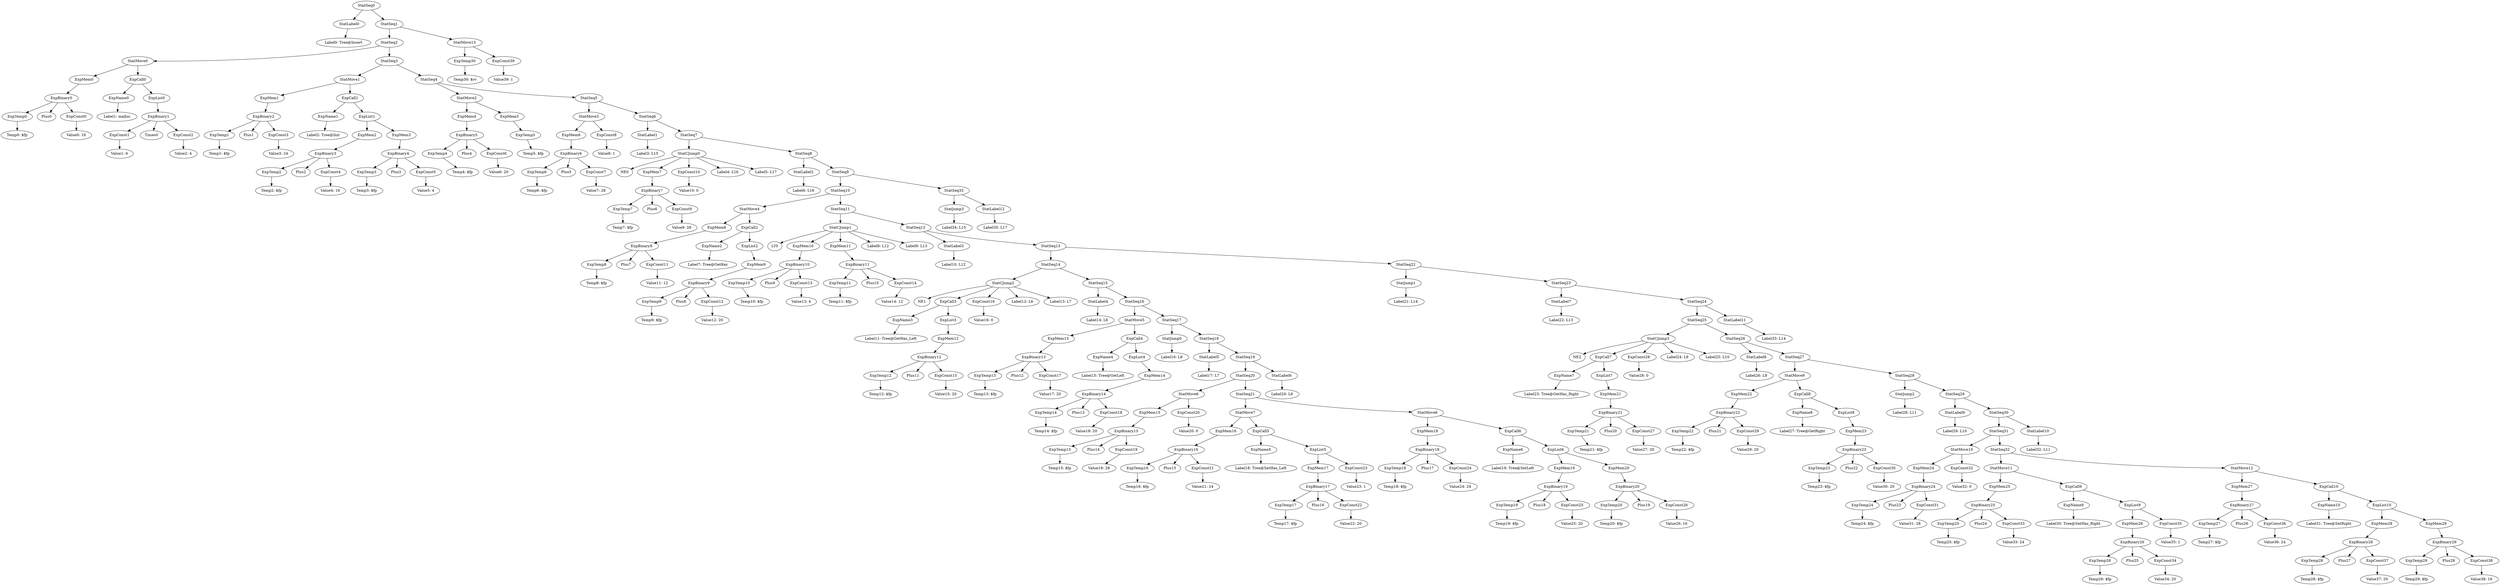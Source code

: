 digraph {
	ordering = out;
	ExpConst39 -> "Value39: 1";
	StatMove13 -> ExpTemp30;
	StatMove13 -> ExpConst39;
	ExpTemp30 -> "Temp30: $rv";
	StatJump3 -> "Label34: L15";
	StatSeq9 -> StatSeq10;
	StatSeq9 -> StatSeq33;
	StatLabel11 -> "Label33: L14";
	StatSeq24 -> StatSeq25;
	StatSeq24 -> StatLabel11;
	StatLabel10 -> "Label32: L11";
	StatSeq1 -> StatSeq2;
	StatSeq1 -> StatMove13;
	StatSeq30 -> StatSeq31;
	StatSeq30 -> StatLabel10;
	ExpMem29 -> ExpBinary29;
	ExpConst38 -> "Value38: 16";
	ExpTemp29 -> "Temp29: $fp";
	ExpList10 -> ExpMem28;
	ExpList10 -> ExpMem29;
	ExpConst37 -> "Value37: 20";
	ExpBinary28 -> ExpTemp28;
	ExpBinary28 -> Plus27;
	ExpBinary28 -> ExpConst37;
	ExpName10 -> "Label31: Tree@SetRight";
	StatMove12 -> ExpMem27;
	StatMove12 -> ExpCall10;
	ExpMem27 -> ExpBinary27;
	ExpTemp27 -> "Temp27: $fp";
	ExpConst35 -> "Value35: 1";
	ExpCall10 -> ExpName10;
	ExpCall10 -> ExpList10;
	ExpMem26 -> ExpBinary26;
	ExpBinary26 -> ExpTemp26;
	ExpBinary26 -> Plus25;
	ExpBinary26 -> ExpConst34;
	ExpTemp26 -> "Temp26: $fp";
	ExpBinary13 -> ExpTemp13;
	ExpBinary13 -> Plus12;
	ExpBinary13 -> ExpConst17;
	ExpBinary23 -> ExpTemp23;
	ExpBinary23 -> Plus22;
	ExpBinary23 -> ExpConst30;
	ExpList3 -> ExpMem12;
	ExpMem12 -> ExpBinary12;
	ExpList7 -> ExpMem21;
	ExpMem11 -> ExpBinary11;
	StatMove11 -> ExpMem25;
	StatMove11 -> ExpCall9;
	ExpMem10 -> ExpBinary10;
	ExpTemp10 -> "Temp10: $fp";
	ExpCall6 -> ExpName6;
	ExpCall6 -> ExpList6;
	ExpConst30 -> "Value30: 20";
	ExpTemp13 -> "Temp13: $fp";
	ExpBinary10 -> ExpTemp10;
	ExpBinary10 -> Plus9;
	ExpBinary10 -> ExpConst13;
	ExpConst34 -> "Value34: 20";
	StatCJump1 -> LT0;
	StatCJump1 -> ExpMem10;
	StatCJump1 -> ExpMem11;
	StatCJump1 -> "Label8: L12";
	StatCJump1 -> "Label9: L13";
	ExpCall3 -> ExpName3;
	ExpCall3 -> ExpList3;
	ExpConst25 -> "Value25: 20";
	ExpList2 -> ExpMem9;
	ExpTemp22 -> "Temp22: $fp";
	ExpCall4 -> ExpName4;
	ExpCall4 -> ExpList4;
	ExpConst11 -> "Value11: 12";
	StatLabel2 -> "Label6: L16";
	ExpConst14 -> "Value14: 12";
	ExpConst9 -> "Value9: 28";
	StatMove5 -> ExpMem13;
	StatMove5 -> ExpCall4;
	ExpName5 -> "Label18: Tree@SetHas_Left";
	ExpName2 -> "Label7: Tree@GetKey";
	StatSeq7 -> StatCJump0;
	StatSeq7 -> StatSeq8;
	StatSeq16 -> StatMove5;
	StatSeq16 -> StatSeq17;
	ExpConst27 -> "Value27: 20";
	ExpConst10 -> "Value10: 0";
	ExpBinary1 -> ExpConst1;
	ExpBinary1 -> Times0;
	ExpBinary1 -> ExpConst2;
	ExpConst12 -> "Value12: 20";
	ExpTemp8 -> "Temp8: $fp";
	ExpMem15 -> ExpBinary15;
	ExpConst32 -> "Value32: 0";
	ExpMem8 -> ExpBinary8;
	StatSeq6 -> StatLabel1;
	StatSeq6 -> StatSeq7;
	StatLabel1 -> "Label3: L15";
	ExpTemp2 -> "Temp2: $fp";
	ExpTemp1 -> "Temp1: $fp";
	ExpList1 -> ExpMem2;
	ExpList1 -> ExpMem3;
	ExpBinary4 -> ExpTemp3;
	ExpBinary4 -> Plus3;
	ExpBinary4 -> ExpConst5;
	ExpTemp11 -> "Temp11: $fp";
	StatSeq0 -> StatLabel0;
	StatSeq0 -> StatSeq1;
	ExpTemp5 -> "Temp5: $fp";
	ExpBinary17 -> ExpTemp17;
	ExpBinary17 -> Plus16;
	ExpBinary17 -> ExpConst22;
	StatSeq2 -> StatMove0;
	StatSeq2 -> StatSeq3;
	StatCJump0 -> NE0;
	StatCJump0 -> ExpMem7;
	StatCJump0 -> ExpConst10;
	StatCJump0 -> "Label4: L16";
	StatCJump0 -> "Label5: L17";
	StatLabel12 -> "Label35: L17";
	ExpBinary0 -> ExpTemp0;
	ExpBinary0 -> Plus0;
	ExpBinary0 -> ExpConst0;
	ExpBinary11 -> ExpTemp11;
	ExpBinary11 -> Plus10;
	ExpBinary11 -> ExpConst14;
	ExpTemp0 -> "Temp0: $fp";
	ExpConst3 -> "Value3: 24";
	ExpTemp17 -> "Temp17: $fp";
	StatSeq13 -> StatSeq14;
	StatSeq13 -> StatSeq22;
	ExpTemp23 -> "Temp23: $fp";
	ExpMem9 -> ExpBinary9;
	ExpConst6 -> "Value6: 20";
	ExpMem1 -> ExpBinary2;
	ExpConst31 -> "Value31: 28";
	ExpBinary6 -> ExpTemp6;
	ExpBinary6 -> Plus5;
	ExpBinary6 -> ExpConst7;
	ExpCall0 -> ExpName0;
	ExpCall0 -> ExpList0;
	ExpTemp12 -> "Temp12: $fp";
	ExpMem21 -> ExpBinary21;
	ExpConst23 -> "Value23: 1";
	ExpMem0 -> ExpBinary0;
	StatSeq4 -> StatMove2;
	StatSeq4 -> StatSeq5;
	StatJump1 -> "Label21: L14";
	ExpName0 -> "Label1: malloc";
	ExpConst8 -> "Value8: 1";
	ExpTemp20 -> "Temp20: $fp";
	StatSeq10 -> StatMove4;
	StatSeq10 -> StatSeq11;
	ExpName1 -> "Label2: Tree@Init";
	ExpMem24 -> ExpBinary24;
	ExpBinary27 -> ExpTemp27;
	ExpBinary27 -> Plus26;
	ExpBinary27 -> ExpConst36;
	StatMove1 -> ExpMem1;
	StatMove1 -> ExpCall1;
	StatSeq17 -> StatJump0;
	StatSeq17 -> StatSeq18;
	ExpTemp19 -> "Temp19: $fp";
	ExpBinary22 -> ExpTemp22;
	ExpBinary22 -> Plus21;
	ExpBinary22 -> ExpConst29;
	ExpMem28 -> ExpBinary28;
	StatMove2 -> ExpMem4;
	StatMove2 -> ExpMem5;
	ExpName8 -> "Label27: Tree@GetRight";
	ExpMem16 -> ExpBinary16;
	ExpBinary2 -> ExpTemp1;
	ExpBinary2 -> Plus1;
	ExpBinary2 -> ExpConst3;
	StatLabel4 -> "Label14: L6";
	StatSeq23 -> StatLabel7;
	StatSeq23 -> StatSeq24;
	ExpConst36 -> "Value36: 24";
	StatSeq5 -> StatMove3;
	StatSeq5 -> StatSeq6;
	StatMove0 -> ExpMem0;
	StatMove0 -> ExpCall0;
	ExpBinary14 -> ExpTemp14;
	ExpBinary14 -> Plus13;
	ExpBinary14 -> ExpConst18;
	ExpConst1 -> "Value1: 6";
	ExpName3 -> "Label11: Tree@GetHas_Left";
	ExpList6 -> ExpMem19;
	ExpList6 -> ExpMem20;
	ExpCall2 -> ExpName2;
	ExpCall2 -> ExpList2;
	ExpConst2 -> "Value2: 4";
	ExpConst18 -> "Value18: 20";
	ExpConst26 -> "Value26: 16";
	ExpBinary3 -> ExpTemp2;
	ExpBinary3 -> Plus2;
	ExpBinary3 -> ExpConst4;
	ExpConst13 -> "Value13: 4";
	ExpMem7 -> ExpBinary7;
	StatSeq8 -> StatLabel2;
	StatSeq8 -> StatSeq9;
	ExpConst0 -> "Value0: 16";
	ExpMem3 -> ExpBinary4;
	StatSeq33 -> StatJump3;
	StatSeq33 -> StatLabel12;
	StatSeq15 -> StatLabel4;
	StatSeq15 -> StatSeq16;
	ExpConst15 -> "Value15: 20";
	ExpCall8 -> ExpName8;
	ExpCall8 -> ExpList8;
	StatSeq3 -> StatMove1;
	StatSeq3 -> StatSeq4;
	StatSeq12 -> StatLabel3;
	StatSeq12 -> StatSeq13;
	ExpTemp4 -> "Temp4: $fp";
	StatLabel5 -> "Label17: L7";
	ExpMem2 -> ExpBinary3;
	StatSeq11 -> StatCJump1;
	StatSeq11 -> StatSeq12;
	ExpBinary15 -> ExpTemp15;
	ExpBinary15 -> Plus14;
	ExpBinary15 -> ExpConst19;
	StatSeq20 -> StatMove6;
	StatSeq20 -> StatSeq21;
	ExpBinary7 -> ExpTemp7;
	ExpBinary7 -> Plus6;
	ExpBinary7 -> ExpConst9;
	ExpBinary5 -> ExpTemp4;
	ExpBinary5 -> Plus4;
	ExpBinary5 -> ExpConst6;
	StatCJump2 -> NE1;
	StatCJump2 -> ExpCall3;
	StatCJump2 -> ExpConst16;
	StatCJump2 -> "Label12: L6";
	StatCJump2 -> "Label13: L7";
	ExpTemp16 -> "Temp16: $fp";
	ExpConst16 -> "Value16: 0";
	ExpMem6 -> ExpBinary6;
	StatLabel0 -> "Label0: Tree@Insert";
	ExpConst24 -> "Value24: 24";
	ExpConst4 -> "Value4: 16";
	ExpConst17 -> "Value17: 20";
	StatSeq14 -> StatCJump2;
	StatSeq14 -> StatSeq15;
	ExpMem13 -> ExpBinary13;
	ExpName4 -> "Label15: Tree@GetLeft";
	StatLabel6 -> "Label20: L8";
	ExpTemp14 -> "Temp14: $fp";
	ExpConst19 -> "Value19: 28";
	StatSeq31 -> StatMove10;
	StatSeq31 -> StatSeq32;
	ExpMem14 -> ExpBinary14;
	ExpList4 -> ExpMem14;
	StatJump0 -> "Label16: L8";
	ExpName7 -> "Label23: Tree@GetHas_Right";
	StatLabel3 -> "Label10: L12";
	StatSeq18 -> StatLabel5;
	StatSeq18 -> StatSeq19;
	ExpTemp15 -> "Temp15: $fp";
	ExpBinary12 -> ExpTemp12;
	ExpBinary12 -> Plus11;
	ExpBinary12 -> ExpConst15;
	StatMove6 -> ExpMem15;
	StatMove6 -> ExpConst20;
	ExpCall1 -> ExpName1;
	ExpCall1 -> ExpList1;
	ExpMem19 -> ExpBinary19;
	ExpBinary8 -> ExpTemp8;
	ExpBinary8 -> Plus7;
	ExpBinary8 -> ExpConst11;
	ExpConst5 -> "Value5: 4";
	StatSeq26 -> StatLabel8;
	StatSeq26 -> StatSeq27;
	ExpBinary16 -> ExpTemp16;
	ExpBinary16 -> Plus15;
	ExpBinary16 -> ExpConst21;
	ExpCall9 -> ExpName9;
	ExpCall9 -> ExpList9;
	ExpTemp7 -> "Temp7: $fp";
	StatMove7 -> ExpMem16;
	StatMove7 -> ExpCall5;
	ExpCall5 -> ExpName5;
	ExpCall5 -> ExpList5;
	ExpList0 -> ExpBinary1;
	ExpConst22 -> "Value22: 20";
	ExpMem17 -> ExpBinary17;
	StatSeq21 -> StatMove7;
	StatSeq21 -> StatMove8;
	ExpConst28 -> "Value28: 0";
	ExpTemp18 -> "Temp18: $fp";
	ExpMem18 -> ExpBinary18;
	ExpTemp28 -> "Temp28: $fp";
	StatSeq32 -> StatMove11;
	StatSeq32 -> StatMove12;
	ExpBinary20 -> ExpTemp20;
	ExpBinary20 -> Plus19;
	ExpBinary20 -> ExpConst26;
	StatMove8 -> ExpMem18;
	StatMove8 -> ExpCall6;
	StatLabel7 -> "Label22: L13";
	ExpName6 -> "Label19: Tree@SetLeft";
	ExpBinary19 -> ExpTemp19;
	ExpBinary19 -> Plus18;
	ExpBinary19 -> ExpConst25;
	ExpMem20 -> ExpBinary20;
	StatSeq19 -> StatSeq20;
	StatSeq19 -> StatLabel6;
	StatSeq22 -> StatJump1;
	StatSeq22 -> StatSeq23;
	ExpList9 -> ExpMem26;
	ExpList9 -> ExpConst35;
	ExpBinary21 -> ExpTemp21;
	ExpBinary21 -> Plus20;
	ExpBinary21 -> ExpConst27;
	StatCJump3 -> NE2;
	StatCJump3 -> ExpCall7;
	StatCJump3 -> ExpConst28;
	StatCJump3 -> "Label24: L9";
	StatCJump3 -> "Label25: L10";
	ExpCall7 -> ExpName7;
	ExpCall7 -> ExpList7;
	ExpConst7 -> "Value7: 28";
	ExpTemp21 -> "Temp21: $fp";
	StatMove3 -> ExpMem6;
	StatMove3 -> ExpConst8;
	StatSeq25 -> StatCJump3;
	StatSeq25 -> StatSeq26;
	ExpTemp3 -> "Temp3: $fp";
	ExpTemp6 -> "Temp6: $fp";
	ExpBinary18 -> ExpTemp18;
	ExpBinary18 -> Plus17;
	ExpBinary18 -> ExpConst24;
	StatLabel8 -> "Label26: L9";
	ExpConst29 -> "Value29: 20";
	ExpList5 -> ExpMem17;
	ExpList5 -> ExpConst23;
	ExpTemp24 -> "Temp24: $fp";
	ExpMem5 -> ExpTemp5;
	ExpMem22 -> ExpBinary22;
	StatMove4 -> ExpMem8;
	StatMove4 -> ExpCall2;
	StatMove9 -> ExpMem22;
	StatMove9 -> ExpCall8;
	ExpList8 -> ExpMem23;
	ExpTemp9 -> "Temp9: $fp";
	StatSeq27 -> StatMove9;
	StatSeq27 -> StatSeq28;
	StatJump2 -> "Label28: L11";
	StatSeq28 -> StatJump2;
	StatSeq28 -> StatSeq29;
	ExpMem25 -> ExpBinary25;
	ExpBinary29 -> ExpTemp29;
	ExpBinary29 -> Plus28;
	ExpBinary29 -> ExpConst38;
	StatLabel9 -> "Label29: L10";
	ExpConst20 -> "Value20: 0";
	StatSeq29 -> StatLabel9;
	StatSeq29 -> StatSeq30;
	ExpBinary9 -> ExpTemp9;
	ExpBinary9 -> Plus8;
	ExpBinary9 -> ExpConst12;
	ExpBinary24 -> ExpTemp24;
	ExpBinary24 -> Plus23;
	ExpBinary24 -> ExpConst31;
	ExpMem4 -> ExpBinary5;
	StatMove10 -> ExpMem24;
	StatMove10 -> ExpConst32;
	ExpTemp25 -> "Temp25: $fp";
	ExpName9 -> "Label30: Tree@SetHas_Right";
	ExpMem23 -> ExpBinary23;
	ExpBinary25 -> ExpTemp25;
	ExpBinary25 -> Plus24;
	ExpBinary25 -> ExpConst33;
	ExpConst21 -> "Value21: 24";
	ExpConst33 -> "Value33: 24";
}

